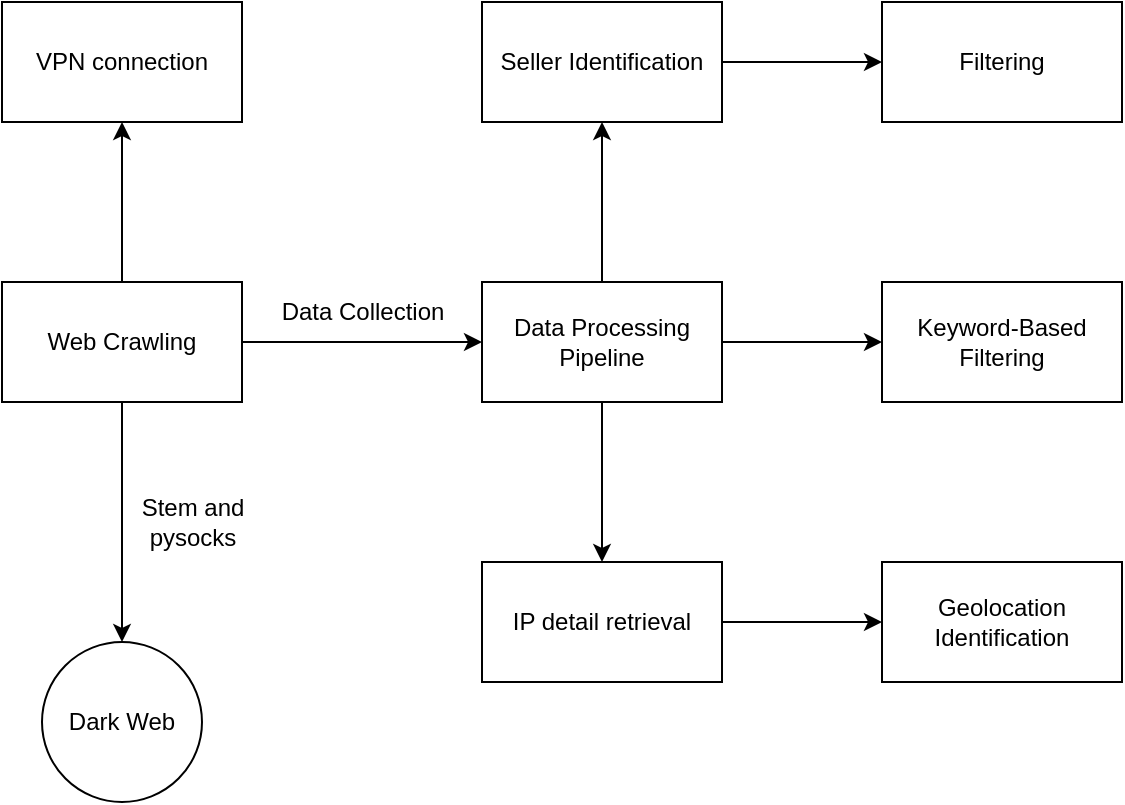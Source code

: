 <mxfile version="22.0.0" type="device">
  <diagram name="Page-1" id="hchturiOVSbXOmkMWGx-">
    <mxGraphModel dx="880" dy="516" grid="1" gridSize="10" guides="1" tooltips="1" connect="1" arrows="1" fold="1" page="1" pageScale="1" pageWidth="850" pageHeight="1100" math="0" shadow="0">
      <root>
        <mxCell id="0" />
        <mxCell id="1" parent="0" />
        <mxCell id="UDG8ypHBQhFJTjgQ3_tU-5" value="" style="edgeStyle=orthogonalEdgeStyle;rounded=0;orthogonalLoop=1;jettySize=auto;html=1;" edge="1" parent="1" source="UDG8ypHBQhFJTjgQ3_tU-1" target="UDG8ypHBQhFJTjgQ3_tU-4">
          <mxGeometry relative="1" as="geometry" />
        </mxCell>
        <mxCell id="UDG8ypHBQhFJTjgQ3_tU-7" style="edgeStyle=orthogonalEdgeStyle;rounded=0;orthogonalLoop=1;jettySize=auto;html=1;exitX=1;exitY=0.5;exitDx=0;exitDy=0;entryX=0;entryY=0.5;entryDx=0;entryDy=0;" edge="1" parent="1" source="UDG8ypHBQhFJTjgQ3_tU-1" target="UDG8ypHBQhFJTjgQ3_tU-3">
          <mxGeometry relative="1" as="geometry" />
        </mxCell>
        <mxCell id="UDG8ypHBQhFJTjgQ3_tU-19" value="" style="edgeStyle=orthogonalEdgeStyle;rounded=0;orthogonalLoop=1;jettySize=auto;html=1;" edge="1" parent="1" source="UDG8ypHBQhFJTjgQ3_tU-1" target="UDG8ypHBQhFJTjgQ3_tU-18">
          <mxGeometry relative="1" as="geometry" />
        </mxCell>
        <mxCell id="UDG8ypHBQhFJTjgQ3_tU-1" value="Web Crawling" style="rounded=0;whiteSpace=wrap;html=1;" vertex="1" parent="1">
          <mxGeometry x="20" y="210" width="120" height="60" as="geometry" />
        </mxCell>
        <mxCell id="UDG8ypHBQhFJTjgQ3_tU-11" value="" style="edgeStyle=orthogonalEdgeStyle;rounded=0;orthogonalLoop=1;jettySize=auto;html=1;" edge="1" parent="1" source="UDG8ypHBQhFJTjgQ3_tU-3" target="UDG8ypHBQhFJTjgQ3_tU-10">
          <mxGeometry relative="1" as="geometry" />
        </mxCell>
        <mxCell id="UDG8ypHBQhFJTjgQ3_tU-13" value="" style="edgeStyle=orthogonalEdgeStyle;rounded=0;orthogonalLoop=1;jettySize=auto;html=1;" edge="1" parent="1" source="UDG8ypHBQhFJTjgQ3_tU-3" target="UDG8ypHBQhFJTjgQ3_tU-12">
          <mxGeometry relative="1" as="geometry" />
        </mxCell>
        <mxCell id="UDG8ypHBQhFJTjgQ3_tU-15" value="" style="edgeStyle=orthogonalEdgeStyle;rounded=0;orthogonalLoop=1;jettySize=auto;html=1;" edge="1" parent="1" source="UDG8ypHBQhFJTjgQ3_tU-3" target="UDG8ypHBQhFJTjgQ3_tU-14">
          <mxGeometry relative="1" as="geometry" />
        </mxCell>
        <mxCell id="UDG8ypHBQhFJTjgQ3_tU-3" value="Data Processing Pipeline" style="rounded=0;whiteSpace=wrap;html=1;" vertex="1" parent="1">
          <mxGeometry x="260" y="210" width="120" height="60" as="geometry" />
        </mxCell>
        <mxCell id="UDG8ypHBQhFJTjgQ3_tU-4" value="Dark Web" style="ellipse;whiteSpace=wrap;html=1;rounded=0;" vertex="1" parent="1">
          <mxGeometry x="40" y="390" width="80" height="80" as="geometry" />
        </mxCell>
        <mxCell id="UDG8ypHBQhFJTjgQ3_tU-6" value="Stem and&lt;br&gt;pysocks" style="text;html=1;align=center;verticalAlign=middle;resizable=0;points=[];autosize=1;strokeColor=none;fillColor=none;" vertex="1" parent="1">
          <mxGeometry x="80" y="310" width="70" height="40" as="geometry" />
        </mxCell>
        <mxCell id="UDG8ypHBQhFJTjgQ3_tU-8" value="Data Collection" style="text;html=1;align=center;verticalAlign=middle;resizable=0;points=[];autosize=1;strokeColor=none;fillColor=none;" vertex="1" parent="1">
          <mxGeometry x="150" y="210" width="100" height="30" as="geometry" />
        </mxCell>
        <mxCell id="UDG8ypHBQhFJTjgQ3_tU-10" value="Keyword-Based Filtering" style="rounded=0;whiteSpace=wrap;html=1;" vertex="1" parent="1">
          <mxGeometry x="460" y="210" width="120" height="60" as="geometry" />
        </mxCell>
        <mxCell id="UDG8ypHBQhFJTjgQ3_tU-22" value="" style="edgeStyle=orthogonalEdgeStyle;rounded=0;orthogonalLoop=1;jettySize=auto;html=1;" edge="1" parent="1" source="UDG8ypHBQhFJTjgQ3_tU-12" target="UDG8ypHBQhFJTjgQ3_tU-21">
          <mxGeometry relative="1" as="geometry" />
        </mxCell>
        <mxCell id="UDG8ypHBQhFJTjgQ3_tU-12" value="Seller Identification" style="rounded=0;whiteSpace=wrap;html=1;" vertex="1" parent="1">
          <mxGeometry x="260" y="70" width="120" height="60" as="geometry" />
        </mxCell>
        <mxCell id="UDG8ypHBQhFJTjgQ3_tU-17" value="" style="edgeStyle=orthogonalEdgeStyle;rounded=0;orthogonalLoop=1;jettySize=auto;html=1;" edge="1" parent="1" source="UDG8ypHBQhFJTjgQ3_tU-14" target="UDG8ypHBQhFJTjgQ3_tU-16">
          <mxGeometry relative="1" as="geometry" />
        </mxCell>
        <mxCell id="UDG8ypHBQhFJTjgQ3_tU-14" value="IP detail retrieval" style="rounded=0;whiteSpace=wrap;html=1;" vertex="1" parent="1">
          <mxGeometry x="260" y="350" width="120" height="60" as="geometry" />
        </mxCell>
        <mxCell id="UDG8ypHBQhFJTjgQ3_tU-16" value="Geolocation Identification" style="rounded=0;whiteSpace=wrap;html=1;" vertex="1" parent="1">
          <mxGeometry x="460" y="350" width="120" height="60" as="geometry" />
        </mxCell>
        <mxCell id="UDG8ypHBQhFJTjgQ3_tU-18" value="VPN connection" style="rounded=0;whiteSpace=wrap;html=1;" vertex="1" parent="1">
          <mxGeometry x="20" y="70" width="120" height="60" as="geometry" />
        </mxCell>
        <mxCell id="UDG8ypHBQhFJTjgQ3_tU-21" value="Filtering" style="rounded=0;whiteSpace=wrap;html=1;" vertex="1" parent="1">
          <mxGeometry x="460" y="70" width="120" height="60" as="geometry" />
        </mxCell>
      </root>
    </mxGraphModel>
  </diagram>
</mxfile>
